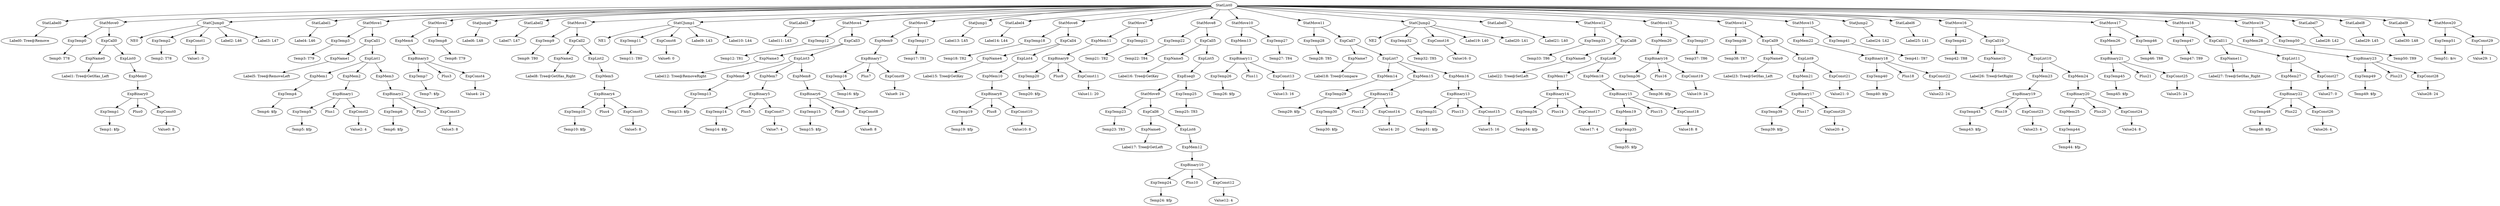 digraph {
	ordering = out;
	ExpConst29 -> "Value29: 1";
	StatMove20 -> ExpTemp51;
	StatMove20 -> ExpConst29;
	StatLabel9 -> "Label30: L48";
	ExpTemp50 -> "Temp50: T89";
	ExpCall5 -> ExpName5;
	ExpCall5 -> ExpList5;
	ExpTemp48 -> "Temp48: $fp";
	ExpMem11 -> ExpBinary9;
	ExpTemp20 -> "Temp20: $fp";
	ExpName0 -> "Label1: Tree@GetHas_Left";
	ExpConst8 -> "Value8: 8";
	ExpMem10 -> ExpBinary8;
	ExpTemp10 -> "Temp10: $fp";
	ExpCall6 -> ExpName6;
	ExpCall6 -> ExpList6;
	StatLabel4 -> "Label14: L44";
	StatJump1 -> "Label13: L45";
	ExpTemp23 -> "Temp23: T83";
	ExpMem8 -> ExpBinary6;
	ExpTemp16 -> "Temp16: $fp";
	StatCJump2 -> NE2;
	StatCJump2 -> ExpTemp32;
	StatCJump2 -> ExpConst16;
	StatCJump2 -> "Label19: L40";
	StatCJump2 -> "Label20: L41";
	ExpBinary6 -> ExpTemp15;
	ExpBinary6 -> Plus6;
	ExpBinary6 -> ExpConst8;
	StatLabel3 -> "Label11: L43";
	StatMove15 -> ExpMem22;
	StatMove15 -> ExpTemp41;
	ExpTemp21 -> "Temp21: T82";
	ExpConst7 -> "Value7: 4";
	StatMove9 -> ExpTemp23;
	StatMove9 -> ExpCall6;
	StatMove4 -> ExpTemp12;
	StatMove4 -> ExpCall3;
	StatLabel2 -> "Label7: L47";
	StatMove5 -> ExpMem9;
	StatMove5 -> ExpTemp17;
	ExpTemp43 -> "Temp43: $fp";
	StatMove12 -> ExpTemp33;
	StatMove12 -> ExpCall8;
	ExpConst19 -> "Value19: 24";
	ExpList3 -> ExpMem6;
	ExpList3 -> ExpMem7;
	ExpList3 -> ExpMem8;
	ExpTemp13 -> "Temp13: $fp";
	ExpList7 -> ExpMem14;
	ExpList7 -> ExpMem15;
	ExpList7 -> ExpMem16;
	ExpConst10 -> "Value10: 8";
	ExpBinary1 -> ExpTemp5;
	ExpBinary1 -> Plus1;
	ExpBinary1 -> ExpConst2;
	ExpTemp11 -> "Temp11: T80";
	ExpEseq0 -> StatMove9;
	ExpEseq0 -> ExpTemp25;
	StatCJump1 -> NE1;
	StatCJump1 -> ExpTemp11;
	StatCJump1 -> ExpConst6;
	StatCJump1 -> "Label9: L43";
	StatCJump1 -> "Label10: L44";
	ExpCall3 -> ExpName3;
	ExpCall3 -> ExpList3;
	ExpConst25 -> "Value25: 24";
	ExpList2 -> ExpMem5;
	ExpTemp22 -> "Temp22: T84";
	ExpTemp15 -> "Temp15: $fp";
	ExpName1 -> "Label5: Tree@RemoveLeft";
	ExpMem24 -> ExpBinary20;
	StatMove1 -> ExpTemp3;
	StatMove1 -> ExpCall1;
	ExpConst28 -> "Value28: 24";
	ExpTemp18 -> "Temp18: T82";
	ExpBinary5 -> ExpTemp14;
	ExpBinary5 -> Plus5;
	ExpBinary5 -> ExpConst7;
	ExpBinary7 -> ExpTemp16;
	ExpBinary7 -> Plus7;
	ExpBinary7 -> ExpConst9;
	ExpBinary9 -> ExpTemp20;
	ExpBinary9 -> Plus9;
	ExpBinary9 -> ExpConst11;
	ExpMem27 -> ExpBinary22;
	ExpTemp8 -> "Temp8: T79";
	ExpMem15 -> ExpBinary12;
	StatLabel1 -> "Label4: L46";
	ExpCall0 -> ExpName0;
	ExpCall0 -> ExpList0;
	ExpTemp12 -> "Temp12: T81";
	ExpTemp14 -> "Temp14: $fp";
	StatLabel6 -> "Label25: L41";
	ExpMem2 -> ExpBinary1;
	ExpConst1 -> "Value1: 0";
	ExpName3 -> "Label12: Tree@RemoveRight";
	ExpList6 -> ExpMem12;
	ExpTemp45 -> "Temp45: $fp";
	ExpTemp2 -> "Temp2: T78";
	StatJump0 -> "Label6: L48";
	ExpName7 -> "Label18: Tree@Compare";
	StatMove11 -> ExpTemp28;
	StatMove11 -> ExpCall7;
	ExpTemp44 -> "Temp44: $fp";
	StatCJump0 -> NE0;
	StatCJump0 -> ExpTemp2;
	StatCJump0 -> ExpConst1;
	StatCJump0 -> "Label2: L46";
	StatCJump0 -> "Label3: L47";
	ExpBinary20 -> ExpMem25;
	ExpBinary20 -> Plus20;
	ExpBinary20 -> ExpConst24;
	ExpTemp28 -> "Temp28: T85";
	StatMove8 -> ExpTemp22;
	StatMove8 -> ExpCall5;
	ExpList4 -> ExpMem10;
	ExpTemp27 -> "Temp27: T84";
	ExpBinary0 -> ExpTemp1;
	ExpBinary0 -> Plus0;
	ExpBinary0 -> ExpConst0;
	ExpName4 -> "Label15: Tree@GetKey";
	ExpBinary11 -> ExpTemp26;
	ExpBinary11 -> Plus11;
	ExpBinary11 -> ExpConst13;
	ExpMem9 -> ExpBinary7;
	ExpConst6 -> "Value6: 0";
	ExpMem1 -> ExpTemp4;
	ExpCall4 -> ExpName4;
	ExpCall4 -> ExpList4;
	ExpTemp9 -> "Temp9: T80";
	ExpName5 -> "Label16: Tree@GetKey";
	ExpTemp4 -> "Temp4: $fp";
	StatLabel5 -> "Label21: L40";
	StatMove19 -> ExpMem28;
	StatMove19 -> ExpTemp50;
	ExpTemp0 -> "Temp0: T78";
	StatMove7 -> ExpMem11;
	StatMove7 -> ExpTemp21;
	ExpTemp7 -> "Temp7: $fp";
	ExpTemp1 -> "Temp1: $fp";
	ExpList1 -> ExpMem1;
	ExpList1 -> ExpMem2;
	ExpList1 -> ExpMem3;
	ExpBinary4 -> ExpTemp10;
	ExpBinary4 -> Plus4;
	ExpBinary4 -> ExpConst5;
	ExpTemp35 -> "Temp35: $fp";
	ExpTemp5 -> "Temp5: $fp";
	ExpBinary17 -> ExpTemp39;
	ExpBinary17 -> Plus17;
	ExpBinary17 -> ExpConst20;
	ExpName2 -> "Label8: Tree@GetHas_Right";
	ExpBinary15 -> ExpMem19;
	ExpBinary15 -> Plus15;
	ExpBinary15 -> ExpConst18;
	ExpConst11 -> "Value11: 20";
	ExpTemp47 -> "Temp47: T89";
	ExpBinary12 -> ExpTemp30;
	ExpBinary12 -> Plus12;
	ExpBinary12 -> ExpConst14;
	StatMove6 -> ExpTemp18;
	StatMove6 -> ExpCall4;
	ExpCall1 -> ExpName1;
	ExpCall1 -> ExpList1;
	ExpMem19 -> ExpTemp35;
	ExpTemp19 -> "Temp19: $fp";
	ExpTemp33 -> "Temp33: T86";
	ExpBinary22 -> ExpTemp48;
	ExpBinary22 -> Plus22;
	ExpBinary22 -> ExpConst26;
	ExpMem16 -> ExpBinary13;
	ExpBinary2 -> ExpTemp6;
	ExpBinary2 -> Plus2;
	ExpBinary2 -> ExpConst3;
	ExpTemp17 -> "Temp17: T81";
	ExpConst3 -> "Value3: 8";
	ExpMem3 -> ExpBinary2;
	ExpCall2 -> ExpName2;
	ExpCall2 -> ExpList2;
	ExpConst2 -> "Value2: 4";
	ExpConst18 -> "Value18: 8";
	ExpConst26 -> "Value26: 4";
	ExpBinary8 -> ExpTemp19;
	ExpBinary8 -> Plus8;
	ExpBinary8 -> ExpConst10;
	ExpConst5 -> "Value5: 8";
	ExpTemp39 -> "Temp39: $fp";
	ExpConst23 -> "Value23: 4";
	ExpMem21 -> ExpBinary17;
	ExpConst4 -> "Value4: 24";
	ExpMem28 -> ExpBinary23;
	ExpName8 -> "Label22: Tree@SetLeft";
	StatMove2 -> ExpMem4;
	StatMove2 -> ExpTemp8;
	ExpBinary13 -> ExpTemp31;
	ExpBinary13 -> Plus13;
	ExpBinary13 -> ExpConst15;
	StatMove3 -> ExpTemp9;
	StatMove3 -> ExpCall2;
	StatLabel0 -> "Label0: Tree@Remove";
	ExpConst24 -> "Value24: 8";
	ExpConst0 -> "Value0: 8";
	ExpBinary21 -> ExpTemp45;
	ExpBinary21 -> Plus21;
	ExpBinary21 -> ExpConst25;
	ExpList9 -> ExpMem21;
	ExpList9 -> ExpConst21;
	ExpBinary10 -> ExpTemp24;
	ExpBinary10 -> Plus10;
	ExpBinary10 -> ExpConst12;
	ExpConst12 -> "Value12: 4";
	ExpMem12 -> ExpBinary10;
	ExpBinary23 -> ExpTemp49;
	ExpBinary23 -> Plus23;
	ExpBinary23 -> ExpConst28;
	StatList0 -> StatLabel0;
	StatList0 -> StatMove0;
	StatList0 -> StatCJump0;
	StatList0 -> StatLabel1;
	StatList0 -> StatMove1;
	StatList0 -> StatMove2;
	StatList0 -> StatJump0;
	StatList0 -> StatLabel2;
	StatList0 -> StatMove3;
	StatList0 -> StatCJump1;
	StatList0 -> StatLabel3;
	StatList0 -> StatMove4;
	StatList0 -> StatMove5;
	StatList0 -> StatJump1;
	StatList0 -> StatLabel4;
	StatList0 -> StatMove6;
	StatList0 -> StatMove7;
	StatList0 -> StatMove8;
	StatList0 -> StatMove10;
	StatList0 -> StatMove11;
	StatList0 -> StatCJump2;
	StatList0 -> StatLabel5;
	StatList0 -> StatMove12;
	StatList0 -> StatMove13;
	StatList0 -> StatMove14;
	StatList0 -> StatMove15;
	StatList0 -> StatJump2;
	StatList0 -> StatLabel6;
	StatList0 -> StatMove16;
	StatList0 -> StatMove17;
	StatList0 -> StatMove18;
	StatList0 -> StatMove19;
	StatList0 -> StatLabel7;
	StatList0 -> StatLabel8;
	StatList0 -> StatLabel9;
	StatList0 -> StatMove20;
	StatMove16 -> ExpTemp42;
	StatMove16 -> ExpCall10;
	ExpTemp25 -> "Temp25: T83";
	ExpName9 -> "Label23: Tree@SetHas_Left";
	ExpTemp31 -> "Temp31: $fp";
	ExpTemp24 -> "Temp24: $fp";
	ExpList5 -> ExpEseq0;
	ExpTemp26 -> "Temp26: $fp";
	ExpTemp41 -> "Temp41: T87";
	ExpMem13 -> ExpBinary11;
	ExpMem4 -> ExpBinary3;
	StatMove10 -> ExpMem13;
	StatMove10 -> ExpTemp27;
	ExpName10 -> "Label26: Tree@SetRight";
	ExpCall7 -> ExpName7;
	ExpCall7 -> ExpList7;
	StatMove14 -> ExpTemp38;
	StatMove14 -> ExpCall9;
	ExpTemp29 -> "Temp29: $fp";
	ExpMem14 -> ExpTemp29;
	ExpTemp30 -> "Temp30: $fp";
	ExpConst9 -> "Value9: 24";
	ExpConst14 -> "Value14: 20";
	ExpConst15 -> "Value15: 16";
	ExpCall8 -> ExpName8;
	ExpCall8 -> ExpList8;
	ExpTemp32 -> "Temp32: T85";
	ExpMem6 -> ExpTemp13;
	ExpConst16 -> "Value16: 0";
	StatLabel7 -> "Label28: L42";
	ExpTemp34 -> "Temp34: $fp";
	StatMove0 -> ExpTemp0;
	StatMove0 -> ExpCall0;
	ExpBinary14 -> ExpTemp34;
	ExpBinary14 -> Plus14;
	ExpBinary14 -> ExpConst17;
	ExpConst17 -> "Value17: 4";
	ExpMem17 -> ExpBinary14;
	ExpList8 -> ExpMem17;
	ExpList8 -> ExpMem18;
	ExpMem18 -> ExpBinary15;
	ExpMem0 -> ExpBinary0;
	ExpTemp36 -> "Temp36: $fp";
	ExpBinary16 -> ExpTemp36;
	ExpBinary16 -> Plus16;
	ExpBinary16 -> ExpConst19;
	ExpMem20 -> ExpBinary16;
	StatMove13 -> ExpMem20;
	StatMove13 -> ExpTemp37;
	ExpTemp37 -> "Temp37: T86";
	ExpName6 -> "Label17: Tree@GetLeft";
	ExpTemp38 -> "Temp38: T87";
	ExpCall9 -> ExpName9;
	ExpCall9 -> ExpList9;
	ExpTemp49 -> "Temp49: $fp";
	ExpConst21 -> "Value21: 0";
	ExpConst20 -> "Value20: 4";
	ExpBinary3 -> ExpTemp7;
	ExpBinary3 -> Plus3;
	ExpBinary3 -> ExpConst4;
	ExpTemp40 -> "Temp40: $fp";
	ExpList0 -> ExpMem0;
	ExpConst22 -> "Value22: 24";
	StatLabel8 -> "Label29: L45";
	ExpTemp3 -> "Temp3: T79";
	ExpTemp6 -> "Temp6: $fp";
	ExpBinary18 -> ExpTemp40;
	ExpBinary18 -> Plus18;
	ExpBinary18 -> ExpConst22;
	ExpMem5 -> ExpBinary4;
	ExpMem22 -> ExpBinary18;
	ExpTemp51 -> "Temp51: $rv";
	StatJump2 -> "Label24: L42";
	ExpTemp42 -> "Temp42: T88";
	ExpBinary19 -> ExpTemp43;
	ExpBinary19 -> Plus19;
	ExpBinary19 -> ExpConst23;
	ExpMem23 -> ExpBinary19;
	ExpList10 -> ExpMem23;
	ExpList10 -> ExpMem24;
	ExpMem25 -> ExpTemp44;
	ExpCall10 -> ExpName10;
	ExpCall10 -> ExpList10;
	ExpMem26 -> ExpBinary21;
	StatMove17 -> ExpMem26;
	StatMove17 -> ExpTemp46;
	ExpMem7 -> ExpBinary5;
	ExpConst13 -> "Value13: 16";
	ExpTemp46 -> "Temp46: T88";
	StatMove18 -> ExpTemp47;
	StatMove18 -> ExpCall11;
	ExpName11 -> "Label27: Tree@SetHas_Right";
	ExpCall11 -> ExpName11;
	ExpCall11 -> ExpList11;
	ExpList11 -> ExpMem27;
	ExpList11 -> ExpConst27;
	ExpConst27 -> "Value27: 0";
}

